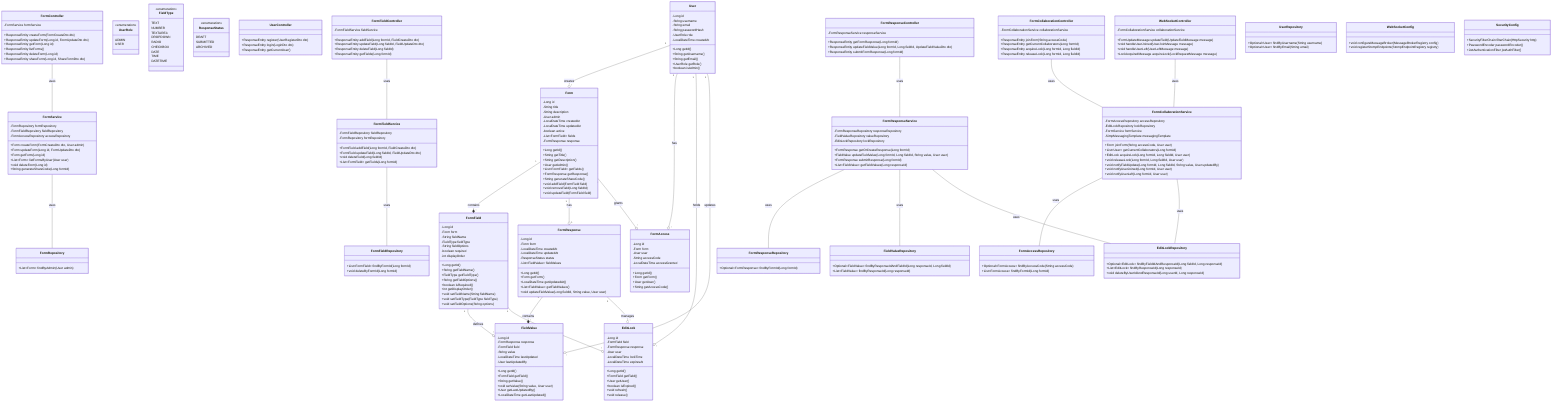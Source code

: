 classDiagram
    class User {
        -Long id
        -String username
        -String email
        -String passwordHash
        -UserRole role
        -LocalDateTime createdAt
        +Long getId()
        +String getUsername()
        +String getEmail()
        +UserRole getRole()
        +boolean isAdmin()
    }

    class Form {
        -Long id
        -String title
        -String description
        -User admin
        -LocalDateTime createdAt
        -LocalDateTime updatedAt
        -boolean active
        -List~FormField~ fields
        -FormResponse response
        +Long getId()
        +String getTitle()
        +String getDescription()
        +User getAdmin()
        +List~FormField~ getFields()
        +FormResponse getResponse()
        +String generateShareCode()
        +void addField(FormField field)
        +void removeField(Long fieldId)
        +void updateField(FormField field)
    }

    class FormField {
        -Long id
        -Form form
        -String fieldName
        -FieldType fieldType
        -String fieldOptions
        -boolean required
        -int displayOrder
        +Long getId()
        +String getFieldName()
        +FieldType getFieldType()
        +String getFieldOptions()
        +boolean isRequired()
        +int getDisplayOrder()
        +void setFieldName(String fieldName)
        +void setFieldType(FieldType fieldType)
        +void setFieldOptions(String options)
    }

    class FormResponse {
        -Long id
        -Form form
        -LocalDateTime createdAt
        -LocalDateTime updatedAt
        -ResponseStatus status
        -List~FieldValue~ fieldValues
        +Long getId()
        +Form getForm()
        +LocalDateTime getUpdatedAt()
        +List~FieldValue~ getFieldValues()
        +void updateFieldValue(Long fieldId, String value, User user)
    }

    class FieldValue {
        -Long id
        -FormResponse response
        -FormField field
        -String value
        -LocalDateTime lastUpdated
        -User lastUpdatedBy
        +Long getId()
        +FormField getField()
        +String getValue()
        +void setValue(String value, User user)
        +User getLastUpdatedBy()
        +LocalDateTime getLastUpdated()
    }

    class FormAccess {
        -Long id
        -Form form
        -User user
        -String accessCode
        -LocalDateTime accessGranted
        +Long getId()
        +Form getForm()
        +User getUser()
        +String getAccessCode()
    }

    class EditLock {
        -Long id
        -FormField field
        -FormResponse response
        -User user
        -LocalDateTime lockTime
        -LocalDateTime expiresAt
        +Long getId()
        +FormField getField()
        +User getUser()
        +boolean isExpired()
        +void refresh()
        +void release()
    }

    class UserRole {
        <<enumeration>>
        ADMIN
        USER
    }

    class FieldType {
        <<enumeration>>
        TEXT
        NUMBER
        TEXTAREA
        DROPDOWN
        RADIO
        CHECKBOX
        DATE
        TIME
        DATETIME
    }

    class ResponseStatus {
        <<enumeration>>
        DRAFT
        SUBMITTED
        ARCHIVED
    }
    
    class UserController {
        +ResponseEntity register(UserRegisterDto dto)
        +ResponseEntity login(LoginDto dto)
        +ResponseEntity getCurrentUser()
    }

    class FormController {
        -FormService formService
        +ResponseEntity createForm(FormCreateDto dto)
        +ResponseEntity updateForm(Long id, FormUpdateDto dto)
        +ResponseEntity getForm(Long id)
        +ResponseEntity listForms()
        +ResponseEntity deleteForm(Long id)
        +ResponseEntity shareForm(Long id, ShareFormDto dto)
    }

    class FormFieldController {
        -FormFieldService fieldService
        +ResponseEntity addField(Long formId, FieldCreateDto dto)
        +ResponseEntity updateField(Long fieldId, FieldUpdateDto dto)
        +ResponseEntity deleteField(Long fieldId)
        +ResponseEntity getFields(Long formId)
    }

    class FormResponseController {
        -FormResponseService responseService
        +ResponseEntity getFormResponse(Long formId)
        +ResponseEntity updateFieldValue(Long formId, Long fieldId, UpdateFieldValueDto dto)
        +ResponseEntity submitFormResponse(Long formId)
    }

    class FormCollaborationController {
        -FormCollaborationService collaborationService
        +ResponseEntity joinForm(String accessCode)
        +ResponseEntity getCurrentCollaborators(Long formId)
        +ResponseEntity acquireLock(Long formId, Long fieldId)
        +ResponseEntity releaseLock(Long formId, Long fieldId)
    }

    class WebSocketController {
        -FormCollaborationService collaborationService
        +FormUpdateMessage updateField(UpdateFieldMessage message)
        +void handleUserJoined(UserJoinMessage message)
        +void handleUserLeft(UserLeftMessage message)
        +LockAcquiredMessage acquireLock(LockRequestMessage message)
    }

    class FormService {
        -FormRepository formRepository
        -FormFieldRepository fieldRepository
        -FormAccessRepository accessRepository
        +Form createForm(FormCreateDto dto, User admin)
        +Form updateForm(Long id, FormUpdateDto dto)
        +Form getForm(Long id)
        +List~Form~ listFormsByUser(User user)
        +void deleteForm(Long id)
        +String generateShareCode(Long formId)
    }

    class FormFieldService {
        -FormFieldRepository fieldRepository
        -FormRepository formRepository
        +FormField addField(Long formId, FieldCreateDto dto)
        +FormField updateField(Long fieldId, FieldUpdateDto dto)
        +void deleteField(Long fieldId)
        +List~FormField~ getFields(Long formId)
    }

    class FormResponseService {
        -FormResponseRepository responseRepository
        -FieldValueRepository valueRepository
        -EditLockRepository lockRepository
        +FormResponse getOrCreateResponse(Long formId)
        +FieldValue updateFieldValue(Long formId, Long fieldId, String value, User user)
        +FormResponse submitResponse(Long formId)
        +List~FieldValue~ getFieldValues(Long responseId)
    }

    class FormCollaborationService {
        -FormAccessRepository accessRepository
        -EditLockRepository lockRepository
        -FormService formService
        -SimpMessagingTemplate messagingTemplate
        +Form joinForm(String accessCode, User user)
        +List~User~ getCurrentCollaborators(Long formId)
        +EditLock acquireLock(Long formId, Long fieldId, User user)
        +void releaseLock(Long formId, Long fieldId, User user)
        +void notifyFieldUpdate(Long formId, Long fieldId, String value, User updatedBy)
        +void notifyUserJoined(Long formId, User user)
        +void notifyUserLeft(Long formId, User user)
    }

    class UserRepository {
        +Optional~User~ findByUsername(String username)
        +Optional~User~ findByEmail(String email)
    }

    class FormRepository {
        +List~Form~ findByAdmin(User admin)
    }

    class FormFieldRepository {
        +List~FormField~ findByFormId(Long formId)
        +void deleteByFormId(Long formId)
    }

    class FormResponseRepository {
        +Optional~FormResponse~ findByFormId(Long formId)
    }

    class FieldValueRepository {
        +Optional~FieldValue~ findByResponseIdAndFieldId(Long responseId, Long fieldId)
        +List~FieldValue~ findByResponseId(Long responseId)
    }

    class FormAccessRepository {
        +Optional~FormAccess~ findByAccessCode(String accessCode)
        +List~FormAccess~ findByFormId(Long formId)
    }

    class EditLockRepository {
        +Optional~EditLock~ findByFieldIdAndResponseId(Long fieldId, Long responseId)
        +List~EditLock~ findByResponseId(Long responseId)
        +void deleteByUserIdAndResponseId(Long userId, Long responseId)
    }

    class WebSocketConfig {
        +void configureMessageBroker(MessageBrokerRegistry config)
        +void registerStompEndpoints(StompEndpointRegistry registry)
    }

    class SecurityConfig {
        +SecurityFilterChain filterChain(HttpSecurity http)
        +PasswordEncoder passwordEncoder()
        +JwtAuthenticationFilter jwtAuthFilter()
    }

    User "1" --o "*" Form : creates
    User "1" --o "*" FormAccess : has
    User "1" --o "*" EditLock : holds
    User "1" --o "*" FieldValue : updates

    Form "1" --* "*" FormField : contains
    Form "1" --o "1" FormResponse : has
    Form "1" --o "*" FormAccess : grants

    FormField "1" --o "*" FieldValue : defines
    FormField "1" --o "*" EditLock : locks

    FormResponse "1" --* "*" FieldValue : contains
    FormResponse "1" --o "*" EditLock : manages

    FormController -- FormService : uses
    FormFieldController -- FormFieldService : uses
    FormResponseController -- FormResponseService : uses
    FormCollaborationController -- FormCollaborationService : uses
    WebSocketController -- FormCollaborationService : uses

    FormService -- FormRepository : uses
    FormFieldService -- FormFieldRepository : uses
    FormResponseService -- FormResponseRepository : uses
    FormResponseService -- FieldValueRepository : uses
    FormResponseService -- EditLockRepository : uses
    FormCollaborationService -- FormAccessRepository : uses
    FormCollaborationService -- EditLockRepository : uses